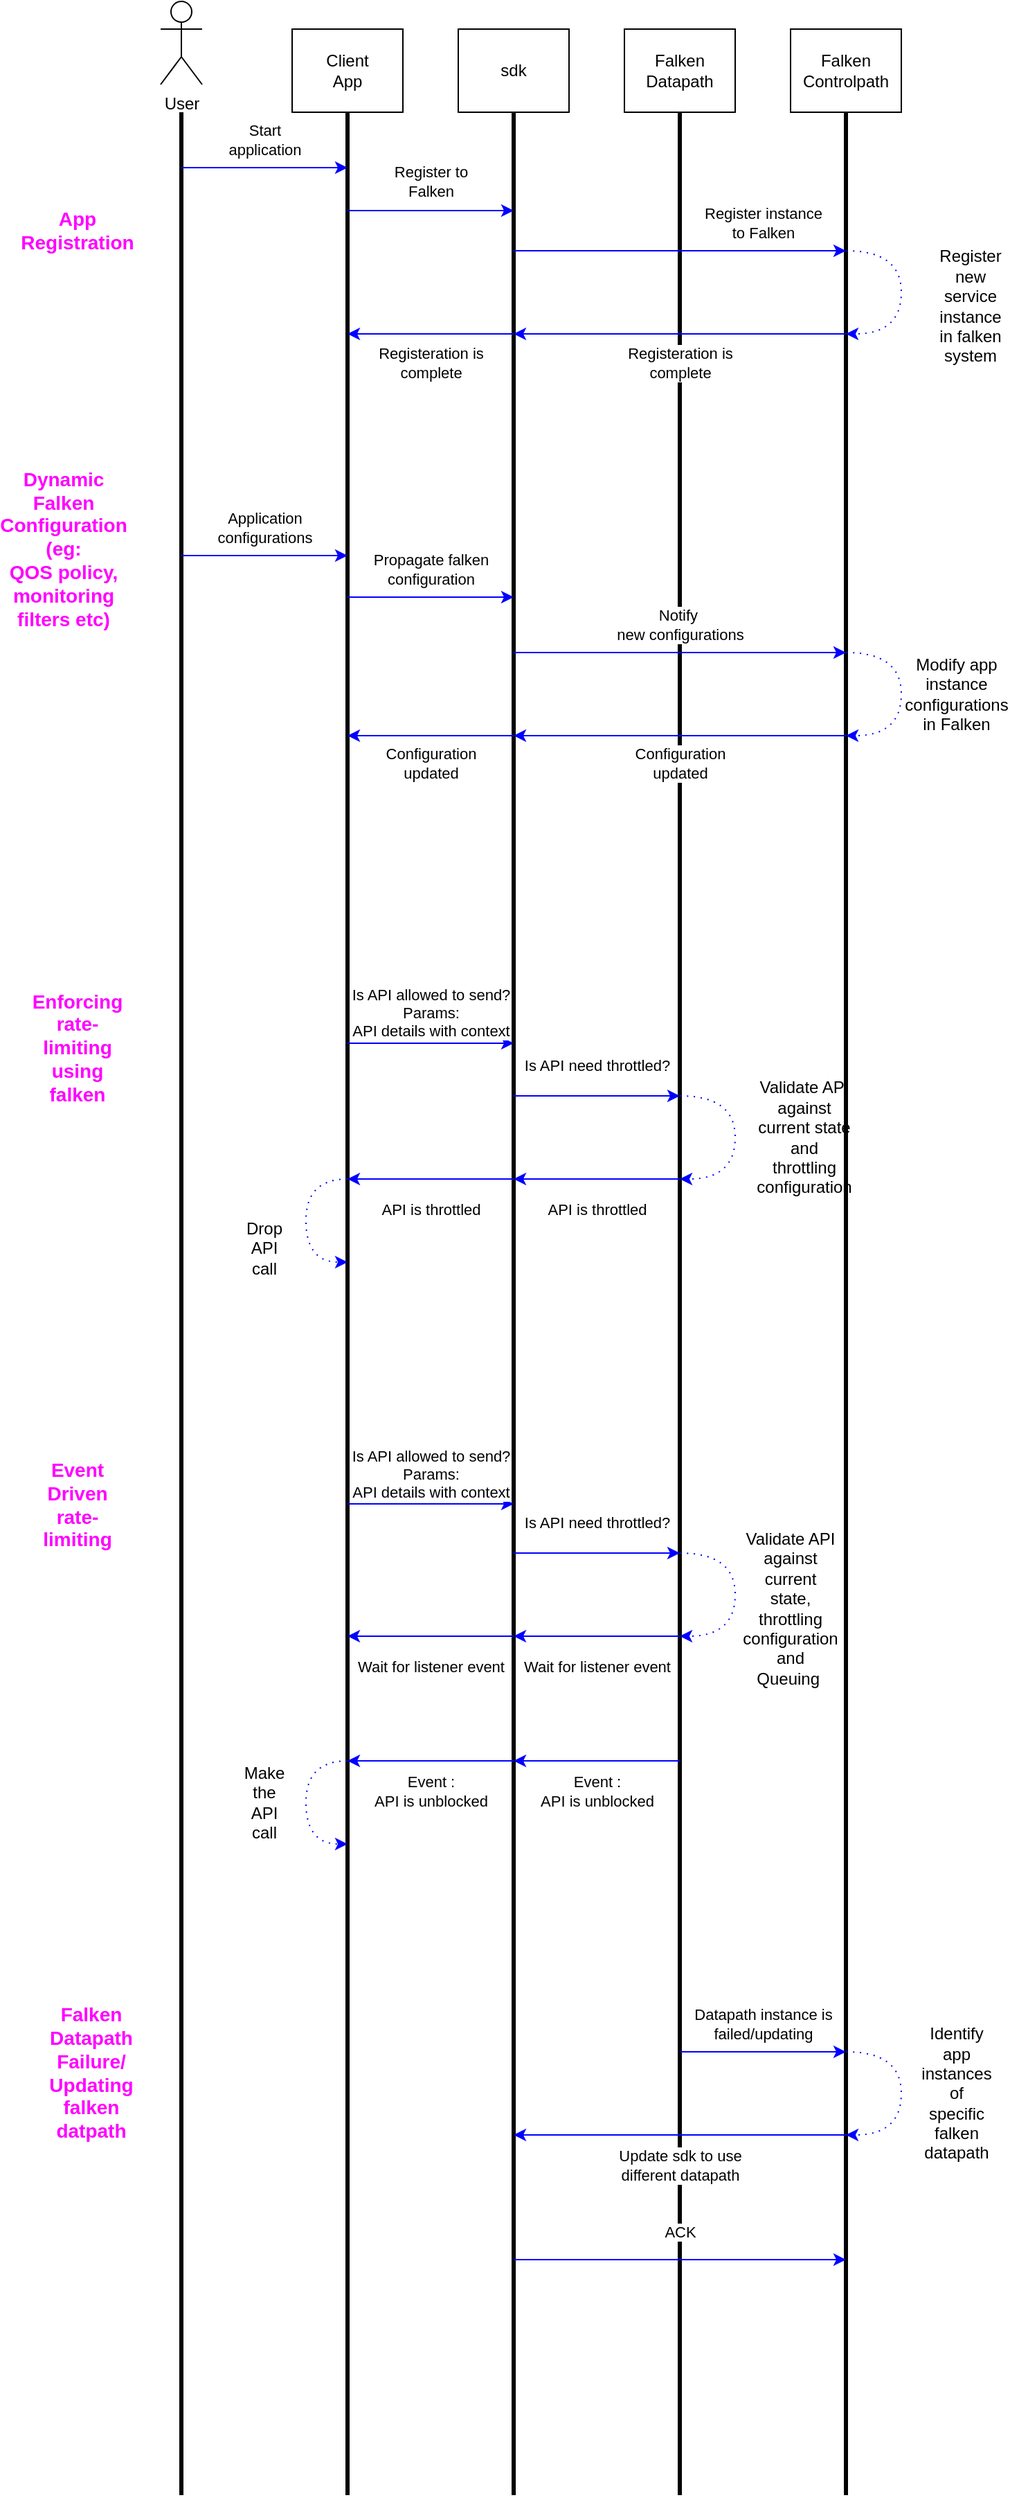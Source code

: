 <mxfile version="13.10.8" type="github">
  <diagram id="VsD32Yqnd9QGwdsxf9Xg" name="Page-1">
    <mxGraphModel dx="1360" dy="745" grid="1" gridSize="10" guides="1" tooltips="1" connect="1" arrows="1" fold="1" page="1" pageScale="1" pageWidth="850" pageHeight="1100" math="0" shadow="0">
      <root>
        <mxCell id="0" />
        <mxCell id="1" parent="0" />
        <mxCell id="_Ieq1ObKjWpfHSGJmK0j-1" value="Client&lt;br&gt;App" style="rounded=0;whiteSpace=wrap;html=1;" vertex="1" parent="1">
          <mxGeometry x="240" y="60" width="80" height="60" as="geometry" />
        </mxCell>
        <mxCell id="_Ieq1ObKjWpfHSGJmK0j-2" value="sdk" style="rounded=0;whiteSpace=wrap;html=1;" vertex="1" parent="1">
          <mxGeometry x="360" y="60" width="80" height="60" as="geometry" />
        </mxCell>
        <mxCell id="_Ieq1ObKjWpfHSGJmK0j-3" value="Falken Datapath" style="rounded=0;whiteSpace=wrap;html=1;" vertex="1" parent="1">
          <mxGeometry x="480" y="60" width="80" height="60" as="geometry" />
        </mxCell>
        <mxCell id="_Ieq1ObKjWpfHSGJmK0j-4" value="Falken&lt;br&gt;Controlpath" style="rounded=0;whiteSpace=wrap;html=1;" vertex="1" parent="1">
          <mxGeometry x="600" y="60" width="80" height="60" as="geometry" />
        </mxCell>
        <mxCell id="_Ieq1ObKjWpfHSGJmK0j-7" value="User" style="shape=umlActor;verticalLabelPosition=bottom;verticalAlign=top;html=1;outlineConnect=0;" vertex="1" parent="1">
          <mxGeometry x="145" y="40" width="30" height="60" as="geometry" />
        </mxCell>
        <mxCell id="_Ieq1ObKjWpfHSGJmK0j-10" value="" style="endArrow=none;html=1;strokeWidth=3;" edge="1" parent="1">
          <mxGeometry width="50" height="50" relative="1" as="geometry">
            <mxPoint x="160" y="1840" as="sourcePoint" />
            <mxPoint x="160" y="120" as="targetPoint" />
          </mxGeometry>
        </mxCell>
        <mxCell id="_Ieq1ObKjWpfHSGJmK0j-11" value="" style="endArrow=none;html=1;strokeWidth=3;" edge="1" parent="1">
          <mxGeometry width="50" height="50" relative="1" as="geometry">
            <mxPoint x="280" y="1840" as="sourcePoint" />
            <mxPoint x="280" y="120" as="targetPoint" />
          </mxGeometry>
        </mxCell>
        <mxCell id="_Ieq1ObKjWpfHSGJmK0j-12" value="" style="endArrow=none;html=1;strokeWidth=3;entryX=0.5;entryY=1;entryDx=0;entryDy=0;" edge="1" parent="1" target="_Ieq1ObKjWpfHSGJmK0j-2">
          <mxGeometry width="50" height="50" relative="1" as="geometry">
            <mxPoint x="400" y="1840" as="sourcePoint" />
            <mxPoint x="180" y="140" as="targetPoint" />
          </mxGeometry>
        </mxCell>
        <mxCell id="_Ieq1ObKjWpfHSGJmK0j-13" value="" style="endArrow=none;html=1;strokeWidth=3;entryX=0.5;entryY=1;entryDx=0;entryDy=0;" edge="1" parent="1" target="_Ieq1ObKjWpfHSGJmK0j-3">
          <mxGeometry width="50" height="50" relative="1" as="geometry">
            <mxPoint x="520" y="1840" as="sourcePoint" />
            <mxPoint x="190" y="150" as="targetPoint" />
          </mxGeometry>
        </mxCell>
        <mxCell id="_Ieq1ObKjWpfHSGJmK0j-14" value="" style="endArrow=none;html=1;strokeWidth=3;entryX=0.5;entryY=1;entryDx=0;entryDy=0;" edge="1" parent="1" target="_Ieq1ObKjWpfHSGJmK0j-4">
          <mxGeometry width="50" height="50" relative="1" as="geometry">
            <mxPoint x="640" y="1840" as="sourcePoint" />
            <mxPoint x="200" y="160" as="targetPoint" />
          </mxGeometry>
        </mxCell>
        <mxCell id="_Ieq1ObKjWpfHSGJmK0j-15" value="Start&lt;br&gt;application" style="endArrow=classic;html=1;strokeWidth=1;strokeColor=#0000FF;" edge="1" parent="1">
          <mxGeometry y="20" width="50" height="50" relative="1" as="geometry">
            <mxPoint x="160" y="160" as="sourcePoint" />
            <mxPoint x="280" y="160" as="targetPoint" />
            <mxPoint as="offset" />
          </mxGeometry>
        </mxCell>
        <mxCell id="_Ieq1ObKjWpfHSGJmK0j-16" value="Register to&lt;br&gt;Falken" style="endArrow=classic;html=1;strokeWidth=1;strokeColor=#0000FF;" edge="1" parent="1">
          <mxGeometry y="21" width="50" height="50" relative="1" as="geometry">
            <mxPoint x="280" y="191" as="sourcePoint" />
            <mxPoint x="400" y="191" as="targetPoint" />
            <mxPoint as="offset" />
          </mxGeometry>
        </mxCell>
        <mxCell id="_Ieq1ObKjWpfHSGJmK0j-18" value="Register instance&lt;br&gt;to Falken" style="endArrow=classic;html=1;strokeWidth=1;strokeColor=#0000FF;" edge="1" parent="1">
          <mxGeometry x="0.5" y="20" width="50" height="50" relative="1" as="geometry">
            <mxPoint x="400" y="220" as="sourcePoint" />
            <mxPoint x="640" y="220" as="targetPoint" />
            <mxPoint as="offset" />
          </mxGeometry>
        </mxCell>
        <mxCell id="_Ieq1ObKjWpfHSGJmK0j-20" value="" style="endArrow=classic;html=1;strokeColor=#0000FF;strokeWidth=1;edgeStyle=orthogonalEdgeStyle;curved=1;dashed=1;dashPattern=1 4;" edge="1" parent="1">
          <mxGeometry width="50" height="50" relative="1" as="geometry">
            <mxPoint x="640" y="220" as="sourcePoint" />
            <mxPoint x="640" y="280" as="targetPoint" />
            <Array as="points">
              <mxPoint x="680" y="220" />
              <mxPoint x="680" y="280" />
            </Array>
          </mxGeometry>
        </mxCell>
        <mxCell id="_Ieq1ObKjWpfHSGJmK0j-21" value="Modify app instance configurations in Falken" style="text;html=1;strokeColor=none;fillColor=none;align=center;verticalAlign=middle;whiteSpace=wrap;rounded=0;" vertex="1" parent="1">
          <mxGeometry x="700" y="530" width="40" height="20" as="geometry" />
        </mxCell>
        <mxCell id="_Ieq1ObKjWpfHSGJmK0j-22" value="Registeration is&lt;br&gt;complete" style="endArrow=classic;html=1;strokeWidth=1;strokeColor=#0000FF;" edge="1" parent="1">
          <mxGeometry y="21" width="50" height="50" relative="1" as="geometry">
            <mxPoint x="640" y="280" as="sourcePoint" />
            <mxPoint x="400" y="280" as="targetPoint" />
            <mxPoint as="offset" />
          </mxGeometry>
        </mxCell>
        <mxCell id="_Ieq1ObKjWpfHSGJmK0j-29" value="&lt;font style=&quot;font-size: 14px&quot;&gt;&lt;b&gt;App Registration&lt;/b&gt;&lt;/font&gt;" style="text;html=1;strokeColor=none;fillColor=none;align=center;verticalAlign=middle;whiteSpace=wrap;rounded=0;fontColor=#FF00FF;" vertex="1" parent="1">
          <mxGeometry x="50" y="180" width="70" height="50" as="geometry" />
        </mxCell>
        <mxCell id="_Ieq1ObKjWpfHSGJmK0j-30" value="&lt;span style=&quot;font-size: 14px&quot;&gt;&lt;b&gt;Dynamic Falken Configuration&lt;br&gt;(eg:&lt;br&gt;QOS policy, monitoring filters etc)&lt;br&gt;&lt;/b&gt;&lt;/span&gt;" style="text;html=1;strokeColor=none;fillColor=none;align=center;verticalAlign=middle;whiteSpace=wrap;rounded=0;fontColor=#FF00FF;" vertex="1" parent="1">
          <mxGeometry x="40" y="410" width="70" height="50" as="geometry" />
        </mxCell>
        <mxCell id="_Ieq1ObKjWpfHSGJmK0j-31" value="Application&lt;br&gt;configurations" style="endArrow=classic;html=1;strokeWidth=1;strokeColor=#0000FF;" edge="1" parent="1">
          <mxGeometry y="20" width="50" height="50" relative="1" as="geometry">
            <mxPoint x="160" y="440" as="sourcePoint" />
            <mxPoint x="280" y="440" as="targetPoint" />
            <mxPoint as="offset" />
          </mxGeometry>
        </mxCell>
        <mxCell id="_Ieq1ObKjWpfHSGJmK0j-32" value="Propagate falken&lt;br&gt;configuration" style="endArrow=classic;html=1;strokeWidth=1;strokeColor=#0000FF;" edge="1" parent="1">
          <mxGeometry y="20" width="50" height="50" relative="1" as="geometry">
            <mxPoint x="280" y="470" as="sourcePoint" />
            <mxPoint x="400" y="470" as="targetPoint" />
            <mxPoint as="offset" />
          </mxGeometry>
        </mxCell>
        <mxCell id="_Ieq1ObKjWpfHSGJmK0j-33" value="Notify&amp;nbsp;&lt;br&gt;new configurations" style="endArrow=classic;html=1;strokeWidth=1;strokeColor=#0000FF;" edge="1" parent="1">
          <mxGeometry y="20" width="50" height="50" relative="1" as="geometry">
            <mxPoint x="400" y="510" as="sourcePoint" />
            <mxPoint x="640" y="510" as="targetPoint" />
            <mxPoint as="offset" />
          </mxGeometry>
        </mxCell>
        <mxCell id="_Ieq1ObKjWpfHSGJmK0j-34" value="" style="endArrow=classic;html=1;strokeColor=#0000FF;strokeWidth=1;edgeStyle=orthogonalEdgeStyle;curved=1;dashed=1;dashPattern=1 4;" edge="1" parent="1">
          <mxGeometry width="50" height="50" relative="1" as="geometry">
            <mxPoint x="640" y="510" as="sourcePoint" />
            <mxPoint x="640" y="570" as="targetPoint" />
            <Array as="points">
              <mxPoint x="680" y="510" />
              <mxPoint x="680" y="570" />
            </Array>
          </mxGeometry>
        </mxCell>
        <mxCell id="_Ieq1ObKjWpfHSGJmK0j-35" value="Register new service instance in falken system" style="text;html=1;strokeColor=none;fillColor=none;align=center;verticalAlign=middle;whiteSpace=wrap;rounded=0;" vertex="1" parent="1">
          <mxGeometry x="710" y="250" width="40" height="20" as="geometry" />
        </mxCell>
        <mxCell id="_Ieq1ObKjWpfHSGJmK0j-37" value="Configuration&lt;br&gt;updated" style="endArrow=classic;html=1;strokeWidth=1;strokeColor=#0000FF;" edge="1" parent="1">
          <mxGeometry y="20" width="50" height="50" relative="1" as="geometry">
            <mxPoint x="640" y="570" as="sourcePoint" />
            <mxPoint x="400" y="570" as="targetPoint" />
            <mxPoint as="offset" />
          </mxGeometry>
        </mxCell>
        <mxCell id="_Ieq1ObKjWpfHSGJmK0j-38" value="Registeration is&lt;br&gt;complete" style="endArrow=classic;html=1;strokeWidth=1;strokeColor=#0000FF;" edge="1" parent="1">
          <mxGeometry y="21" width="50" height="50" relative="1" as="geometry">
            <mxPoint x="400" y="280" as="sourcePoint" />
            <mxPoint x="280" y="280" as="targetPoint" />
            <mxPoint as="offset" />
          </mxGeometry>
        </mxCell>
        <mxCell id="_Ieq1ObKjWpfHSGJmK0j-39" value="Configuration&lt;br&gt;updated" style="endArrow=classic;html=1;strokeWidth=1;strokeColor=#0000FF;" edge="1" parent="1">
          <mxGeometry y="20" width="50" height="50" relative="1" as="geometry">
            <mxPoint x="400" y="570" as="sourcePoint" />
            <mxPoint x="280" y="570" as="targetPoint" />
            <mxPoint as="offset" />
          </mxGeometry>
        </mxCell>
        <mxCell id="_Ieq1ObKjWpfHSGJmK0j-40" value="&lt;span style=&quot;font-size: 14px&quot;&gt;&lt;b&gt;Enforcing rate-limiting using falken&lt;br&gt;&lt;/b&gt;&lt;/span&gt;" style="text;html=1;strokeColor=none;fillColor=none;align=center;verticalAlign=middle;whiteSpace=wrap;rounded=0;fontColor=#FF00FF;" vertex="1" parent="1">
          <mxGeometry x="50" y="770" width="70" height="50" as="geometry" />
        </mxCell>
        <mxCell id="_Ieq1ObKjWpfHSGJmK0j-41" value="Is API allowed to send?&lt;br&gt;Params:&lt;br&gt;API details with context" style="endArrow=classic;html=1;strokeWidth=1;strokeColor=#0000FF;" edge="1" parent="1">
          <mxGeometry y="22" width="50" height="50" relative="1" as="geometry">
            <mxPoint x="280" y="792" as="sourcePoint" />
            <mxPoint x="400" y="792" as="targetPoint" />
            <mxPoint as="offset" />
          </mxGeometry>
        </mxCell>
        <mxCell id="_Ieq1ObKjWpfHSGJmK0j-42" value="Is API need throttled?" style="endArrow=classic;html=1;strokeWidth=1;strokeColor=#0000FF;" edge="1" parent="1">
          <mxGeometry y="22" width="50" height="50" relative="1" as="geometry">
            <mxPoint x="400" y="830" as="sourcePoint" />
            <mxPoint x="520" y="830" as="targetPoint" />
            <mxPoint as="offset" />
          </mxGeometry>
        </mxCell>
        <mxCell id="_Ieq1ObKjWpfHSGJmK0j-43" value="" style="endArrow=classic;html=1;strokeColor=#0000FF;strokeWidth=1;edgeStyle=orthogonalEdgeStyle;curved=1;dashed=1;dashPattern=1 4;" edge="1" parent="1">
          <mxGeometry width="50" height="50" relative="1" as="geometry">
            <mxPoint x="520" y="830" as="sourcePoint" />
            <mxPoint x="520" y="890" as="targetPoint" />
            <Array as="points">
              <mxPoint x="560" y="830" />
              <mxPoint x="560" y="890" />
            </Array>
          </mxGeometry>
        </mxCell>
        <mxCell id="_Ieq1ObKjWpfHSGJmK0j-44" value="Validate API against current state and throttling configuration" style="text;html=1;strokeColor=none;fillColor=none;align=center;verticalAlign=middle;whiteSpace=wrap;rounded=0;" vertex="1" parent="1">
          <mxGeometry x="590" y="850" width="40" height="20" as="geometry" />
        </mxCell>
        <mxCell id="_Ieq1ObKjWpfHSGJmK0j-45" value="API is throttled" style="endArrow=classic;html=1;strokeWidth=1;strokeColor=#0000FF;" edge="1" parent="1">
          <mxGeometry y="22" width="50" height="50" relative="1" as="geometry">
            <mxPoint x="520" y="890" as="sourcePoint" />
            <mxPoint x="400" y="890" as="targetPoint" />
            <mxPoint as="offset" />
          </mxGeometry>
        </mxCell>
        <mxCell id="_Ieq1ObKjWpfHSGJmK0j-46" value="API is throttled" style="endArrow=classic;html=1;strokeWidth=1;strokeColor=#0000FF;" edge="1" parent="1">
          <mxGeometry y="22" width="50" height="50" relative="1" as="geometry">
            <mxPoint x="400" y="890" as="sourcePoint" />
            <mxPoint x="280" y="890" as="targetPoint" />
            <mxPoint as="offset" />
          </mxGeometry>
        </mxCell>
        <mxCell id="_Ieq1ObKjWpfHSGJmK0j-47" value="" style="endArrow=classic;html=1;strokeColor=#0000FF;strokeWidth=1;edgeStyle=orthogonalEdgeStyle;curved=1;dashed=1;dashPattern=1 4;" edge="1" parent="1">
          <mxGeometry width="50" height="50" relative="1" as="geometry">
            <mxPoint x="280" y="890" as="sourcePoint" />
            <mxPoint x="280" y="950" as="targetPoint" />
            <Array as="points">
              <mxPoint x="250" y="890" />
              <mxPoint x="250" y="950" />
            </Array>
          </mxGeometry>
        </mxCell>
        <mxCell id="_Ieq1ObKjWpfHSGJmK0j-49" value="Make the API call" style="text;html=1;strokeColor=none;fillColor=none;align=center;verticalAlign=middle;whiteSpace=wrap;rounded=0;" vertex="1" parent="1">
          <mxGeometry x="200" y="1330" width="40" height="20" as="geometry" />
        </mxCell>
        <mxCell id="_Ieq1ObKjWpfHSGJmK0j-50" value="&lt;span style=&quot;font-size: 14px&quot;&gt;&lt;b&gt;Event Driven rate-limiting&lt;br&gt;&lt;/b&gt;&lt;/span&gt;" style="text;html=1;strokeColor=none;fillColor=none;align=center;verticalAlign=middle;whiteSpace=wrap;rounded=0;fontColor=#FF00FF;" vertex="1" parent="1">
          <mxGeometry x="50" y="1100" width="70" height="50" as="geometry" />
        </mxCell>
        <mxCell id="_Ieq1ObKjWpfHSGJmK0j-52" value="Is API allowed to send?&lt;br&gt;Params:&lt;br&gt;API details with context" style="endArrow=classic;html=1;strokeWidth=1;strokeColor=#0000FF;" edge="1" parent="1">
          <mxGeometry y="22" width="50" height="50" relative="1" as="geometry">
            <mxPoint x="280" y="1124.5" as="sourcePoint" />
            <mxPoint x="400" y="1124.5" as="targetPoint" />
            <mxPoint as="offset" />
          </mxGeometry>
        </mxCell>
        <mxCell id="_Ieq1ObKjWpfHSGJmK0j-53" value="Is API need throttled?" style="endArrow=classic;html=1;strokeWidth=1;strokeColor=#0000FF;" edge="1" parent="1">
          <mxGeometry y="22" width="50" height="50" relative="1" as="geometry">
            <mxPoint x="400" y="1160" as="sourcePoint" />
            <mxPoint x="520" y="1160" as="targetPoint" />
            <mxPoint as="offset" />
          </mxGeometry>
        </mxCell>
        <mxCell id="_Ieq1ObKjWpfHSGJmK0j-54" value="" style="endArrow=classic;html=1;strokeColor=#0000FF;strokeWidth=1;edgeStyle=orthogonalEdgeStyle;curved=1;dashed=1;dashPattern=1 4;" edge="1" parent="1">
          <mxGeometry width="50" height="50" relative="1" as="geometry">
            <mxPoint x="520" y="1160" as="sourcePoint" />
            <mxPoint x="520" y="1220" as="targetPoint" />
            <Array as="points">
              <mxPoint x="560" y="1160" />
              <mxPoint x="560" y="1220" />
            </Array>
          </mxGeometry>
        </mxCell>
        <mxCell id="_Ieq1ObKjWpfHSGJmK0j-57" value="Validate API against current state, throttling configuration and Queuing&amp;nbsp;" style="text;html=1;strokeColor=none;fillColor=none;align=center;verticalAlign=middle;whiteSpace=wrap;rounded=0;" vertex="1" parent="1">
          <mxGeometry x="580" y="1190" width="40" height="20" as="geometry" />
        </mxCell>
        <mxCell id="_Ieq1ObKjWpfHSGJmK0j-60" value="Wait for listener event" style="endArrow=classic;html=1;strokeWidth=1;strokeColor=#0000FF;" edge="1" parent="1">
          <mxGeometry y="22" width="50" height="50" relative="1" as="geometry">
            <mxPoint x="520" y="1220" as="sourcePoint" />
            <mxPoint x="400" y="1220" as="targetPoint" />
            <mxPoint as="offset" />
          </mxGeometry>
        </mxCell>
        <mxCell id="_Ieq1ObKjWpfHSGJmK0j-61" value="Wait for listener event" style="endArrow=classic;html=1;strokeWidth=1;strokeColor=#0000FF;" edge="1" parent="1">
          <mxGeometry y="22" width="50" height="50" relative="1" as="geometry">
            <mxPoint x="400" y="1220" as="sourcePoint" />
            <mxPoint x="280" y="1220" as="targetPoint" />
            <mxPoint as="offset" />
          </mxGeometry>
        </mxCell>
        <mxCell id="_Ieq1ObKjWpfHSGJmK0j-62" value="Event : &lt;br&gt;API is unblocked" style="endArrow=classic;html=1;strokeWidth=1;strokeColor=#0000FF;" edge="1" parent="1">
          <mxGeometry y="22" width="50" height="50" relative="1" as="geometry">
            <mxPoint x="520" y="1310" as="sourcePoint" />
            <mxPoint x="400" y="1310" as="targetPoint" />
            <mxPoint as="offset" />
          </mxGeometry>
        </mxCell>
        <mxCell id="_Ieq1ObKjWpfHSGJmK0j-63" value="Event : &lt;br&gt;API is unblocked" style="endArrow=classic;html=1;strokeWidth=1;strokeColor=#0000FF;" edge="1" parent="1">
          <mxGeometry y="22" width="50" height="50" relative="1" as="geometry">
            <mxPoint x="400" y="1310" as="sourcePoint" />
            <mxPoint x="280" y="1310" as="targetPoint" />
            <mxPoint as="offset" />
          </mxGeometry>
        </mxCell>
        <mxCell id="_Ieq1ObKjWpfHSGJmK0j-64" value="" style="endArrow=classic;html=1;strokeColor=#0000FF;strokeWidth=1;edgeStyle=orthogonalEdgeStyle;curved=1;dashed=1;dashPattern=1 4;" edge="1" parent="1">
          <mxGeometry width="50" height="50" relative="1" as="geometry">
            <mxPoint x="280" y="1310" as="sourcePoint" />
            <mxPoint x="280" y="1370" as="targetPoint" />
            <Array as="points">
              <mxPoint x="250" y="1310" />
              <mxPoint x="250" y="1370" />
            </Array>
          </mxGeometry>
        </mxCell>
        <mxCell id="_Ieq1ObKjWpfHSGJmK0j-65" value="Drop API call" style="text;html=1;strokeColor=none;fillColor=none;align=center;verticalAlign=middle;whiteSpace=wrap;rounded=0;" vertex="1" parent="1">
          <mxGeometry x="200" y="930" width="40" height="20" as="geometry" />
        </mxCell>
        <mxCell id="_Ieq1ObKjWpfHSGJmK0j-66" value="&lt;span style=&quot;font-size: 14px&quot;&gt;&lt;b&gt;Falken Datapath Failure/&lt;br&gt;Updating falken datpath&lt;br&gt;&lt;/b&gt;&lt;/span&gt;" style="text;html=1;strokeColor=none;fillColor=none;align=center;verticalAlign=middle;whiteSpace=wrap;rounded=0;fontColor=#FF00FF;" vertex="1" parent="1">
          <mxGeometry x="60" y="1510" width="70" height="50" as="geometry" />
        </mxCell>
        <mxCell id="_Ieq1ObKjWpfHSGJmK0j-67" value="Datapath instance is&lt;br&gt;failed/updating" style="endArrow=classic;html=1;strokeWidth=1;strokeColor=#0000FF;" edge="1" parent="1">
          <mxGeometry y="20" width="50" height="50" relative="1" as="geometry">
            <mxPoint x="520" y="1520" as="sourcePoint" />
            <mxPoint x="640" y="1520" as="targetPoint" />
            <mxPoint as="offset" />
          </mxGeometry>
        </mxCell>
        <mxCell id="_Ieq1ObKjWpfHSGJmK0j-68" value="" style="endArrow=classic;html=1;strokeColor=#0000FF;strokeWidth=1;edgeStyle=orthogonalEdgeStyle;curved=1;dashed=1;dashPattern=1 4;" edge="1" parent="1">
          <mxGeometry width="50" height="50" relative="1" as="geometry">
            <mxPoint x="640" y="1520" as="sourcePoint" />
            <mxPoint x="640" y="1580" as="targetPoint" />
            <Array as="points">
              <mxPoint x="680" y="1520" />
              <mxPoint x="680" y="1580" />
            </Array>
          </mxGeometry>
        </mxCell>
        <mxCell id="_Ieq1ObKjWpfHSGJmK0j-69" value="Identify app instances of specific falken datapath" style="text;html=1;strokeColor=none;fillColor=none;align=center;verticalAlign=middle;whiteSpace=wrap;rounded=0;" vertex="1" parent="1">
          <mxGeometry x="700" y="1540" width="40" height="20" as="geometry" />
        </mxCell>
        <mxCell id="_Ieq1ObKjWpfHSGJmK0j-70" value="Update sdk to use &lt;br&gt;different datapath" style="endArrow=classic;html=1;strokeWidth=1;strokeColor=#0000FF;" edge="1" parent="1">
          <mxGeometry y="22" width="50" height="50" relative="1" as="geometry">
            <mxPoint x="640" y="1580" as="sourcePoint" />
            <mxPoint x="400" y="1580" as="targetPoint" />
            <mxPoint as="offset" />
          </mxGeometry>
        </mxCell>
        <mxCell id="_Ieq1ObKjWpfHSGJmK0j-71" value="ACK" style="endArrow=classic;html=1;strokeWidth=1;strokeColor=#0000FF;" edge="1" parent="1">
          <mxGeometry y="20" width="50" height="50" relative="1" as="geometry">
            <mxPoint x="400" y="1670" as="sourcePoint" />
            <mxPoint x="640" y="1670" as="targetPoint" />
            <mxPoint as="offset" />
          </mxGeometry>
        </mxCell>
      </root>
    </mxGraphModel>
  </diagram>
</mxfile>
